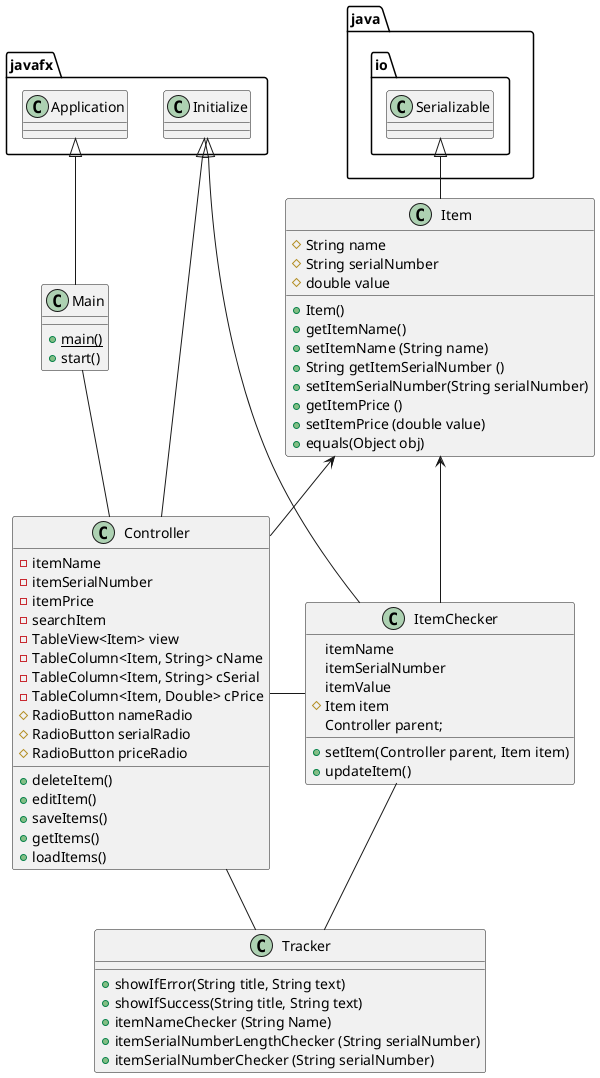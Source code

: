 @startuml
'https://plantuml.com/sequence-diagram


class Main{
   + {static} main()
   + start()
}

class Item{
 #String name
 #String serialNumber
 #double value

+Item()
+ getItemName()
+ setItemName (String name)
+ String getItemSerialNumber ()
+ setItemSerialNumber(String serialNumber)
+ getItemPrice ()
+ setItemPrice (double value)
+ equals(Object obj)

}


class Controller {
-itemName
-itemSerialNumber
-itemPrice
-searchItem
-TableView<Item> view
-TableColumn<Item, String> cName
-TableColumn<Item, String> cSerial
-TableColumn<Item, Double> cPrice
#RadioButton nameRadio
#RadioButton serialRadio
#RadioButton priceRadio

+deleteItem()
+editItem()
+saveItems()
+getItems()
+loadItems()

}


class ItemChecker {

itemName
itemSerialNumber
itemValue
#Item item
Controller parent;
+setItem(Controller parent, Item item)
+updateItem()

}


class Tracker {
+showIfError(String title, String text)
+showIfSuccess(String title, String text)
+itemNameChecker (String Name)
+itemSerialNumberLengthChecker (String serialNumber)
+itemSerialNumberChecker (String serialNumber)

}



javafx.Application <|-- Main
Main -- Controller
javafx.Initialize<|--Controller
javafx.Initialize<|--ItemChecker
Item<--Controller
Item<--ItemChecker
java.io.Serializable<|--Item

Controller-ItemChecker
Controller-- Tracker
ItemChecker -- Tracker

@enduml